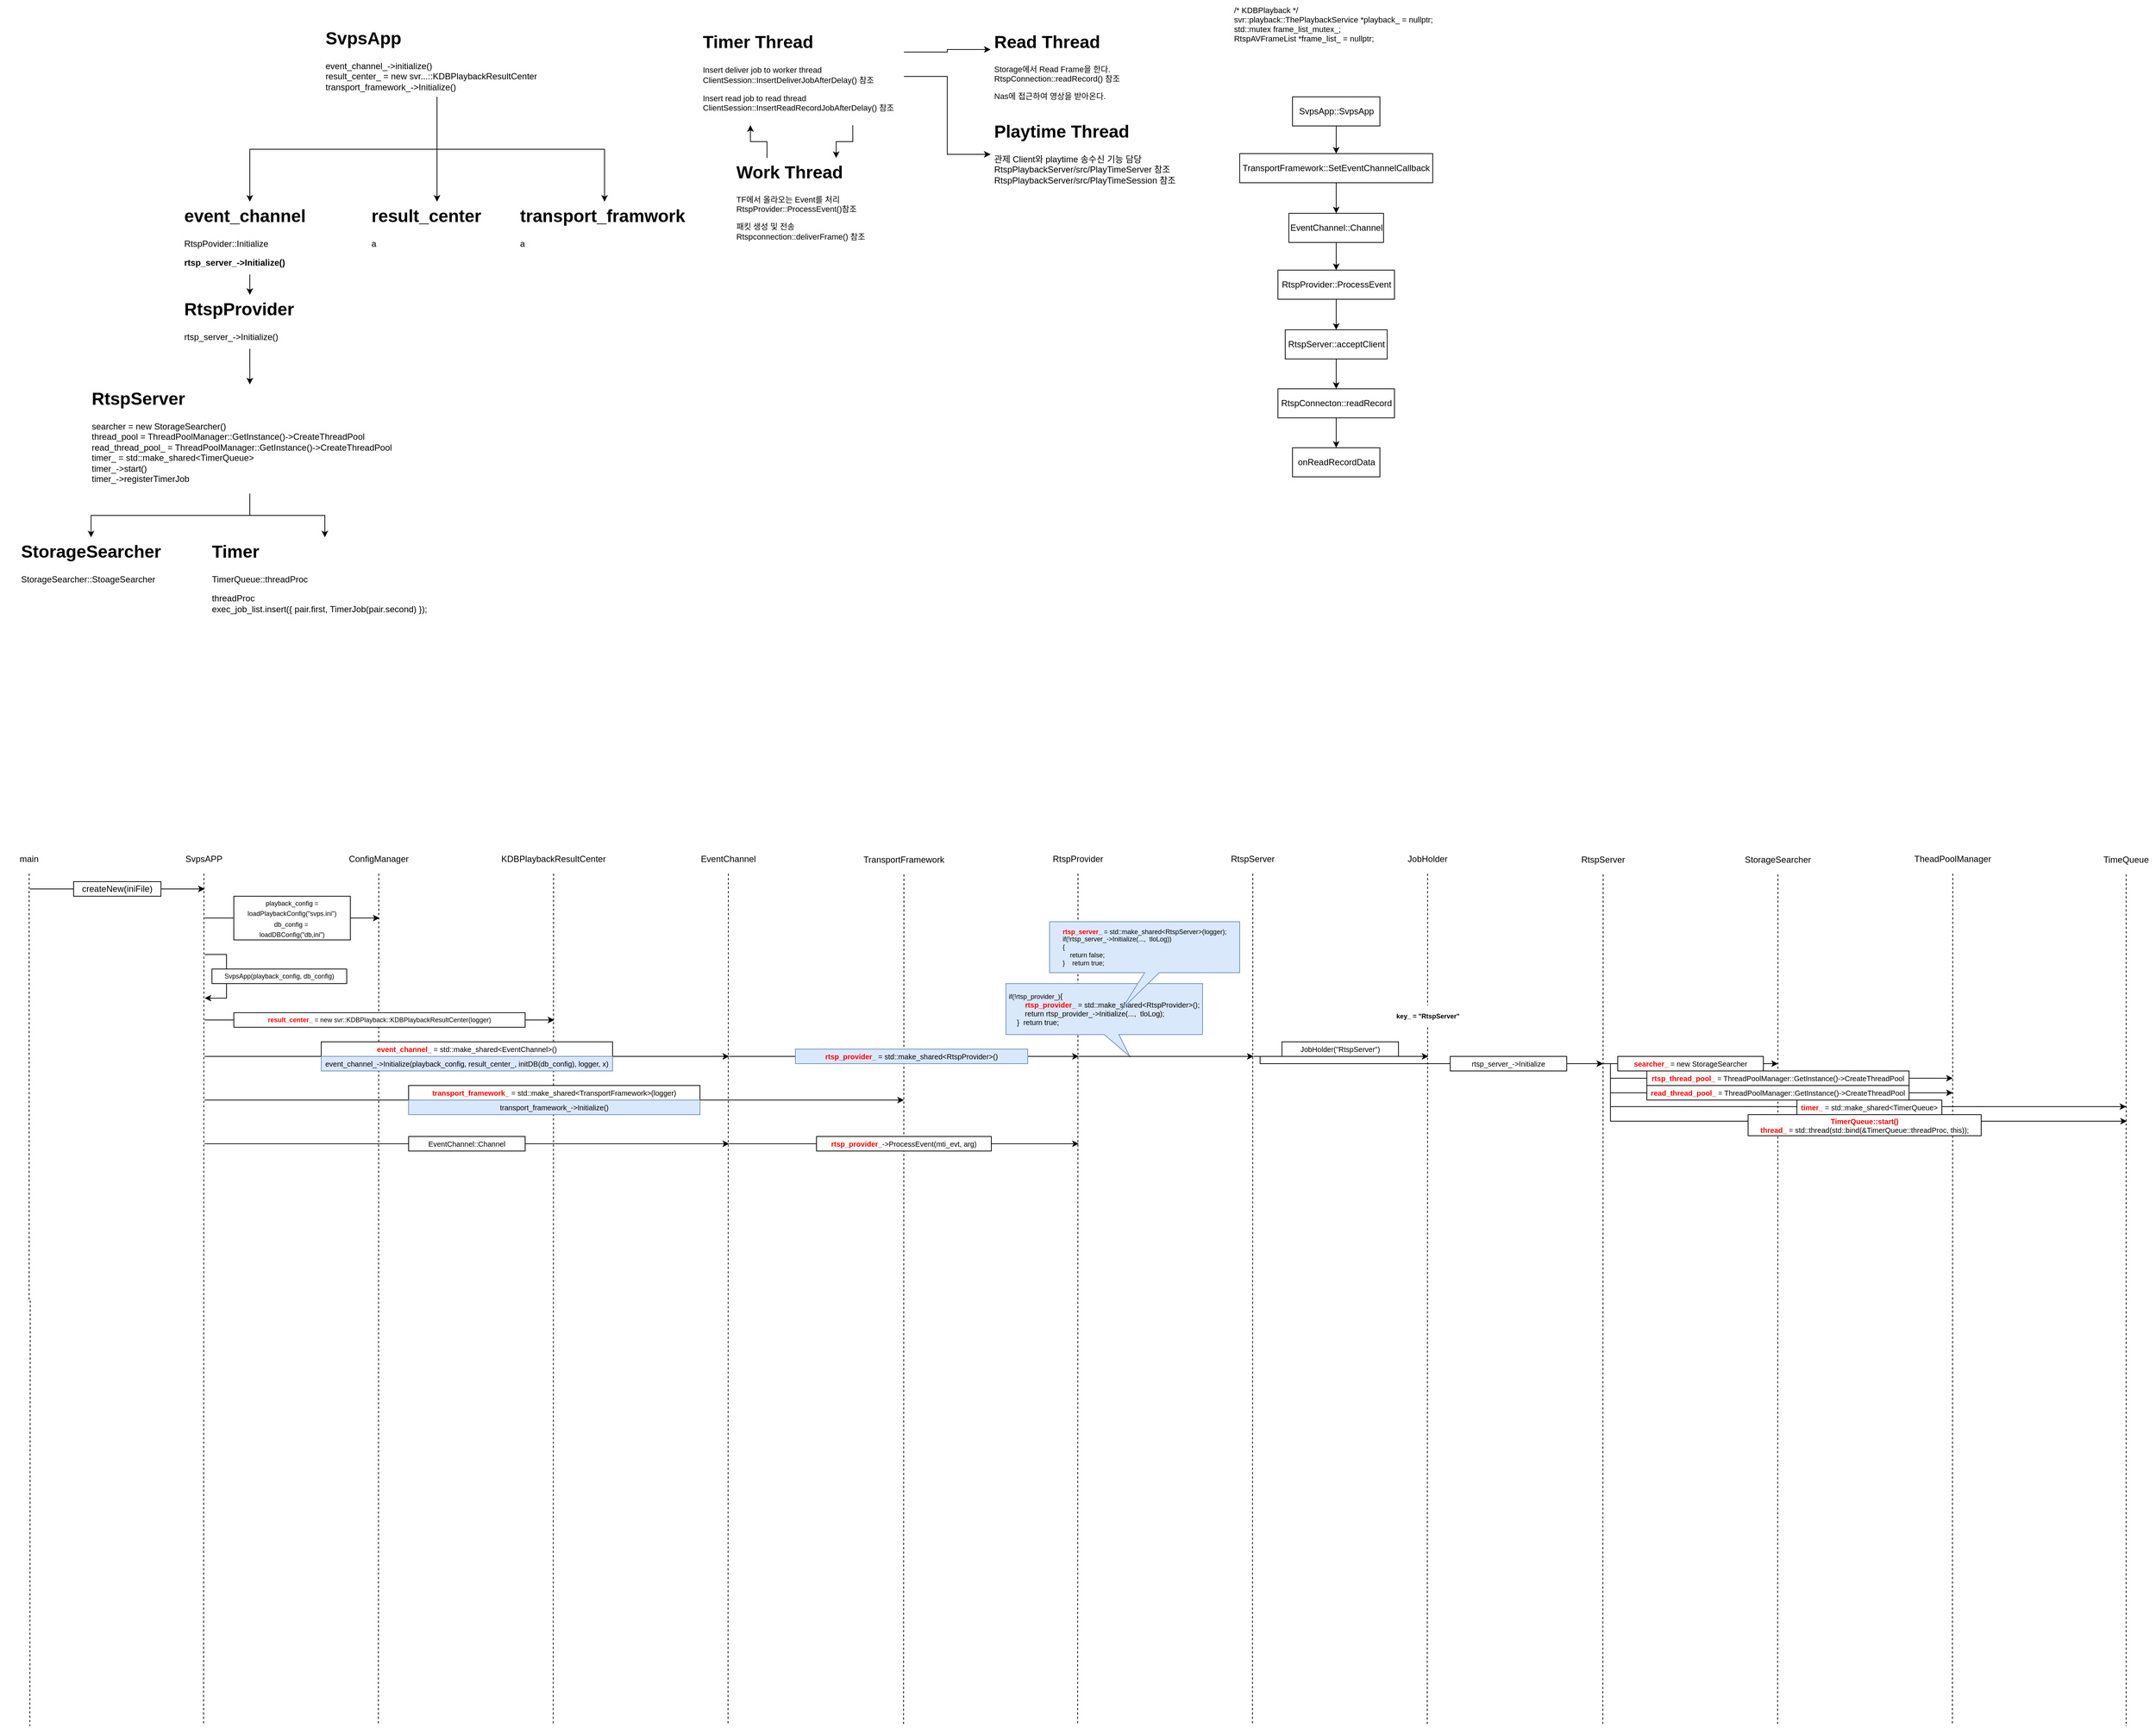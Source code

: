 <mxfile version="20.2.2" type="github">
  <diagram id="YzX6T4dwVACwv7w3dcy2" name="페이지-1">
    <mxGraphModel dx="2629" dy="2866" grid="1" gridSize="10" guides="1" tooltips="1" connect="1" arrows="1" fold="1" page="1" pageScale="1" pageWidth="827" pageHeight="1169" math="0" shadow="0">
      <root>
        <mxCell id="0" />
        <mxCell id="1" parent="0" />
        <mxCell id="FgUD_FX9afnZXkP6yrxM-8" style="edgeStyle=orthogonalEdgeStyle;rounded=0;orthogonalLoop=1;jettySize=auto;html=1;exitX=0.25;exitY=0;exitDx=0;exitDy=0;entryX=0.25;entryY=1;entryDx=0;entryDy=0;" parent="1" source="mJLSlKMfizAFrsauM-Ii-1" target="mJLSlKMfizAFrsauM-Ii-3" edge="1">
          <mxGeometry relative="1" as="geometry" />
        </mxCell>
        <mxCell id="mJLSlKMfizAFrsauM-Ii-1" value="&lt;h1&gt;Work Thread&lt;/h1&gt;&lt;p style=&quot;font-size: 11px;&quot;&gt;&lt;font style=&quot;font-size: 11px;&quot;&gt;TF에서 올라오는 Event를 처리&lt;/font&gt;&lt;span style=&quot;background-color: initial;&quot;&gt;RtspProvider::ProcessEvent()참조&lt;/span&gt;&lt;/p&gt;&lt;p style=&quot;font-size: 11px;&quot;&gt;&lt;font style=&quot;font-size: 11px;&quot;&gt;패킷 생성 및 전송&lt;br&gt;&lt;/font&gt;&lt;span style=&quot;background-color: initial;&quot;&gt;Rtspconnection::deliverFrame() 참조&lt;/span&gt;&lt;/p&gt;" style="text;html=1;strokeColor=none;fillColor=none;spacing=5;spacingTop=-20;whiteSpace=wrap;overflow=hidden;rounded=0;" parent="1" vertex="1">
          <mxGeometry x="-634.5" y="-2103" width="190" height="150" as="geometry" />
        </mxCell>
        <mxCell id="mJLSlKMfizAFrsauM-Ii-2" value="&lt;h1&gt;Read Thread&lt;/h1&gt;&lt;p style=&quot;font-size: 11px;&quot;&gt;&lt;font style=&quot;font-size: 11px;&quot;&gt;Storage에서 Read Frame을 한다.&lt;br&gt;&lt;/font&gt;&lt;span style=&quot;background-color: initial;&quot;&gt;RtspConnection::readRecord() 참조&lt;/span&gt;&lt;/p&gt;&lt;p style=&quot;font-size: 11px;&quot;&gt;Nas에 접근하여 영상을 받아온다.&lt;/p&gt;" style="text;html=1;strokeColor=none;fillColor=none;spacing=5;spacingTop=-20;whiteSpace=wrap;overflow=hidden;rounded=0;" parent="1" vertex="1">
          <mxGeometry x="-280" y="-2282" width="190" height="120" as="geometry" />
        </mxCell>
        <mxCell id="FgUD_FX9afnZXkP6yrxM-9" style="edgeStyle=orthogonalEdgeStyle;rounded=0;orthogonalLoop=1;jettySize=auto;html=1;exitX=0.75;exitY=1;exitDx=0;exitDy=0;entryX=0.75;entryY=0;entryDx=0;entryDy=0;" parent="1" source="mJLSlKMfizAFrsauM-Ii-3" target="mJLSlKMfizAFrsauM-Ii-1" edge="1">
          <mxGeometry relative="1" as="geometry" />
        </mxCell>
        <mxCell id="FgUD_FX9afnZXkP6yrxM-11" style="edgeStyle=orthogonalEdgeStyle;rounded=0;orthogonalLoop=1;jettySize=auto;html=1;exitX=1;exitY=0.5;exitDx=0;exitDy=0;entryX=0;entryY=0.5;entryDx=0;entryDy=0;" parent="1" source="mJLSlKMfizAFrsauM-Ii-3" target="mJLSlKMfizAFrsauM-Ii-4" edge="1">
          <mxGeometry relative="1" as="geometry" />
        </mxCell>
        <mxCell id="FgUD_FX9afnZXkP6yrxM-13" style="edgeStyle=orthogonalEdgeStyle;rounded=0;orthogonalLoop=1;jettySize=auto;html=1;exitX=1;exitY=0.25;exitDx=0;exitDy=0;entryX=0;entryY=0.25;entryDx=0;entryDy=0;" parent="1" source="mJLSlKMfizAFrsauM-Ii-3" target="mJLSlKMfizAFrsauM-Ii-2" edge="1">
          <mxGeometry relative="1" as="geometry" />
        </mxCell>
        <mxCell id="mJLSlKMfizAFrsauM-Ii-3" value="&lt;h1&gt;Timer Thread&lt;/h1&gt;&lt;span style=&quot;font-size: 11px; background-color: initial;&quot;&gt;Insert deliver job to worker thread&lt;br&gt;&lt;/span&gt;&lt;span style=&quot;font-size: 11px; background-color: initial;&quot;&gt;ClientSession::&lt;/span&gt;&lt;span style=&quot;font-size: 11px; background-color: initial;&quot;&gt;InsertDeliverJobAfterDelay() 참조&lt;/span&gt;&lt;span style=&quot;font-size: 11px; background-color: initial;&quot;&gt;&lt;br&gt;&lt;/span&gt;&lt;p style=&quot;font-size: 11px;&quot;&gt;Insert read job to read thread&lt;br&gt;ClientSession::InsertReadRecordJobAfterDelay() 참조&lt;/p&gt;" style="text;html=1;strokeColor=none;fillColor=none;spacing=5;spacingTop=-20;whiteSpace=wrap;overflow=hidden;rounded=0;" parent="1" vertex="1">
          <mxGeometry x="-680" y="-2282" width="281" height="134" as="geometry" />
        </mxCell>
        <mxCell id="mJLSlKMfizAFrsauM-Ii-4" value="&lt;h1&gt;Playtime Thread&lt;/h1&gt;&lt;p&gt;관제 Client와 playtime 송수신 기능 담당&lt;br&gt;&lt;span style=&quot;background-color: initial;&quot;&gt;RtspPlaybackServer/src/PlayTimeServer 참조&lt;br&gt;&lt;/span&gt;&lt;span style=&quot;background-color: initial;&quot;&gt;RtspPlaybackServer/src/PlayTimeSession 참조&lt;/span&gt;&lt;/p&gt;" style="text;html=1;strokeColor=none;fillColor=none;spacing=5;spacingTop=-20;whiteSpace=wrap;overflow=hidden;rounded=0;" parent="1" vertex="1">
          <mxGeometry x="-280" y="-2159" width="260" height="102" as="geometry" />
        </mxCell>
        <mxCell id="MLaOYbV_vJyrFUcq2OVr-5" value="" style="edgeStyle=orthogonalEdgeStyle;rounded=0;orthogonalLoop=1;jettySize=auto;html=1;" parent="1" source="MLaOYbV_vJyrFUcq2OVr-1" target="MLaOYbV_vJyrFUcq2OVr-4" edge="1">
          <mxGeometry relative="1" as="geometry" />
        </mxCell>
        <mxCell id="MLaOYbV_vJyrFUcq2OVr-1" value="&lt;h1&gt;event_channel&lt;/h1&gt;&lt;p&gt;RtspPovider::Initialize&lt;/p&gt;&lt;p&gt;&lt;b&gt;rtsp_server_-&amp;gt;Initialize()&lt;/b&gt;&lt;/p&gt;" style="text;html=1;strokeColor=none;fillColor=none;spacing=5;spacingTop=-20;whiteSpace=wrap;overflow=hidden;rounded=0;" parent="1" vertex="1">
          <mxGeometry x="-1392" y="-2043" width="190" height="100" as="geometry" />
        </mxCell>
        <mxCell id="MLaOYbV_vJyrFUcq2OVr-2" value="&lt;h1&gt;result_center&lt;/h1&gt;&lt;p&gt;a&lt;/p&gt;" style="text;html=1;strokeColor=none;fillColor=none;spacing=5;spacingTop=-20;whiteSpace=wrap;overflow=hidden;rounded=0;" parent="1" vertex="1">
          <mxGeometry x="-1135" y="-2043" width="190" height="120" as="geometry" />
        </mxCell>
        <mxCell id="MLaOYbV_vJyrFUcq2OVr-3" value="&lt;h1&gt;transport_framwork&lt;/h1&gt;&lt;p&gt;a&lt;/p&gt;" style="text;html=1;strokeColor=none;fillColor=none;spacing=5;spacingTop=-20;whiteSpace=wrap;overflow=hidden;rounded=0;" parent="1" vertex="1">
          <mxGeometry x="-931" y="-2043" width="242" height="120" as="geometry" />
        </mxCell>
        <mxCell id="MLaOYbV_vJyrFUcq2OVr-7" style="edgeStyle=orthogonalEdgeStyle;rounded=0;orthogonalLoop=1;jettySize=auto;html=1;exitX=0.5;exitY=1;exitDx=0;exitDy=0;entryX=0.5;entryY=0;entryDx=0;entryDy=0;" parent="1" source="MLaOYbV_vJyrFUcq2OVr-4" target="MLaOYbV_vJyrFUcq2OVr-6" edge="1">
          <mxGeometry relative="1" as="geometry" />
        </mxCell>
        <mxCell id="MLaOYbV_vJyrFUcq2OVr-4" value="&lt;h1&gt;RtspProvider&lt;/h1&gt;&lt;p&gt;rtsp_server_-&amp;gt;Initialize()&lt;/p&gt;" style="text;html=1;strokeColor=none;fillColor=none;spacing=5;spacingTop=-20;whiteSpace=wrap;overflow=hidden;rounded=0;" parent="1" vertex="1">
          <mxGeometry x="-1392" y="-1915" width="190" height="74" as="geometry" />
        </mxCell>
        <mxCell id="MLaOYbV_vJyrFUcq2OVr-13" style="edgeStyle=orthogonalEdgeStyle;rounded=0;orthogonalLoop=1;jettySize=auto;html=1;exitX=0.5;exitY=1;exitDx=0;exitDy=0;entryX=0.5;entryY=0;entryDx=0;entryDy=0;" parent="1" source="MLaOYbV_vJyrFUcq2OVr-6" target="MLaOYbV_vJyrFUcq2OVr-12" edge="1">
          <mxGeometry relative="1" as="geometry" />
        </mxCell>
        <mxCell id="MLaOYbV_vJyrFUcq2OVr-15" style="edgeStyle=orthogonalEdgeStyle;rounded=0;orthogonalLoop=1;jettySize=auto;html=1;exitX=0.5;exitY=1;exitDx=0;exitDy=0;entryX=0.5;entryY=0;entryDx=0;entryDy=0;" parent="1" source="MLaOYbV_vJyrFUcq2OVr-6" target="MLaOYbV_vJyrFUcq2OVr-14" edge="1">
          <mxGeometry relative="1" as="geometry" />
        </mxCell>
        <mxCell id="MLaOYbV_vJyrFUcq2OVr-6" value="&lt;h1&gt;RtspServer&lt;/h1&gt;&lt;p&gt;searcher = new StorageSearcher()&lt;br&gt;&lt;span style=&quot;background-color: initial;&quot;&gt;thread_pool = ThreadPoolManager::GetInstance()-&amp;gt;CreateThreadPool&lt;br&gt;&lt;/span&gt;&lt;span style=&quot;background-color: initial;&quot;&gt;read_thread_pool_ = ThreadPoolManager::GetInstance()-&amp;gt;CreateThreadPool&lt;br&gt;timer_ = std::make_shared&amp;lt;TimerQueue&amp;gt;&lt;br&gt;timer_-&amp;gt;start()&lt;br&gt;timer_-&amp;gt;registerTimerJob&lt;br&gt;&lt;/span&gt;&lt;/p&gt;" style="text;html=1;strokeColor=none;fillColor=none;spacing=5;spacingTop=-20;whiteSpace=wrap;overflow=hidden;rounded=0;" parent="1" vertex="1">
          <mxGeometry x="-1519.5" y="-1792" width="445" height="150" as="geometry" />
        </mxCell>
        <mxCell id="MLaOYbV_vJyrFUcq2OVr-9" style="edgeStyle=orthogonalEdgeStyle;rounded=0;orthogonalLoop=1;jettySize=auto;html=1;exitX=0.5;exitY=1;exitDx=0;exitDy=0;entryX=0.5;entryY=0;entryDx=0;entryDy=0;" parent="1" source="MLaOYbV_vJyrFUcq2OVr-8" target="MLaOYbV_vJyrFUcq2OVr-1" edge="1">
          <mxGeometry relative="1" as="geometry" />
        </mxCell>
        <mxCell id="MLaOYbV_vJyrFUcq2OVr-10" style="edgeStyle=orthogonalEdgeStyle;rounded=0;orthogonalLoop=1;jettySize=auto;html=1;exitX=0.5;exitY=1;exitDx=0;exitDy=0;entryX=0.5;entryY=0;entryDx=0;entryDy=0;" parent="1" source="MLaOYbV_vJyrFUcq2OVr-8" target="MLaOYbV_vJyrFUcq2OVr-2" edge="1">
          <mxGeometry relative="1" as="geometry" />
        </mxCell>
        <mxCell id="MLaOYbV_vJyrFUcq2OVr-11" style="edgeStyle=orthogonalEdgeStyle;rounded=0;orthogonalLoop=1;jettySize=auto;html=1;exitX=0.5;exitY=1;exitDx=0;exitDy=0;entryX=0.5;entryY=0;entryDx=0;entryDy=0;" parent="1" source="MLaOYbV_vJyrFUcq2OVr-8" target="MLaOYbV_vJyrFUcq2OVr-3" edge="1">
          <mxGeometry relative="1" as="geometry" />
        </mxCell>
        <mxCell id="MLaOYbV_vJyrFUcq2OVr-8" value="&lt;h1&gt;SvpsApp&lt;/h1&gt;&lt;p&gt;event_channel_-&amp;gt;initialize()&lt;br&gt;result_center_ = new svr...::KDBPlaybackResultCenter&lt;br&gt;transport_framework_-&amp;gt;Initialize()&lt;/p&gt;" style="text;html=1;strokeColor=none;fillColor=none;spacing=5;spacingTop=-20;whiteSpace=wrap;overflow=hidden;rounded=0;" parent="1" vertex="1">
          <mxGeometry x="-1198" y="-2287" width="316" height="100" as="geometry" />
        </mxCell>
        <mxCell id="MLaOYbV_vJyrFUcq2OVr-12" value="&lt;h1&gt;StorageSearcher&lt;/h1&gt;&lt;p&gt;StorageSearcher::StoageSearcher&lt;/p&gt;" style="text;html=1;strokeColor=none;fillColor=none;spacing=5;spacingTop=-20;whiteSpace=wrap;overflow=hidden;rounded=0;" parent="1" vertex="1">
          <mxGeometry x="-1616" y="-1582" width="202" height="74" as="geometry" />
        </mxCell>
        <mxCell id="MLaOYbV_vJyrFUcq2OVr-14" value="&lt;h1&gt;Timer&lt;/h1&gt;&lt;p&gt;TimerQueue::threadProc&lt;/p&gt;&lt;p&gt;threadProc&lt;br&gt;exec_job_list.insert({ pair.first, TimerJob(pair.second) });&lt;/p&gt;" style="text;html=1;strokeColor=none;fillColor=none;spacing=5;spacingTop=-20;whiteSpace=wrap;overflow=hidden;rounded=0;" parent="1" vertex="1">
          <mxGeometry x="-1354" y="-1582" width="320" height="150" as="geometry" />
        </mxCell>
        <mxCell id="MLaOYbV_vJyrFUcq2OVr-19" style="edgeStyle=orthogonalEdgeStyle;rounded=0;orthogonalLoop=1;jettySize=auto;html=1;exitX=0.5;exitY=1;exitDx=0;exitDy=0;dashed=1;endArrow=none;endFill=0;" parent="1" source="MLaOYbV_vJyrFUcq2OVr-16" edge="1">
          <mxGeometry relative="1" as="geometry">
            <mxPoint x="-1599" y="51" as="targetPoint" />
          </mxGeometry>
        </mxCell>
        <mxCell id="MLaOYbV_vJyrFUcq2OVr-16" value="main" style="text;html=1;strokeColor=none;fillColor=none;align=center;verticalAlign=middle;whiteSpace=wrap;rounded=0;" parent="1" vertex="1">
          <mxGeometry x="-1640" y="-1160" width="80" height="40" as="geometry" />
        </mxCell>
        <mxCell id="MLaOYbV_vJyrFUcq2OVr-18" value="SvpsAPP" style="text;html=1;strokeColor=none;fillColor=none;align=center;verticalAlign=middle;whiteSpace=wrap;rounded=0;" parent="1" vertex="1">
          <mxGeometry x="-1400" y="-1160" width="80" height="40" as="geometry" />
        </mxCell>
        <mxCell id="MLaOYbV_vJyrFUcq2OVr-20" style="edgeStyle=orthogonalEdgeStyle;rounded=0;orthogonalLoop=1;jettySize=auto;html=1;dashed=1;endArrow=none;endFill=0;exitX=0.5;exitY=1;exitDx=0;exitDy=0;" parent="1" source="MLaOYbV_vJyrFUcq2OVr-18" edge="1">
          <mxGeometry relative="1" as="geometry">
            <mxPoint x="-1360.5" y="50" as="targetPoint" />
            <mxPoint x="-1380" y="-1080" as="sourcePoint" />
          </mxGeometry>
        </mxCell>
        <mxCell id="MLaOYbV_vJyrFUcq2OVr-21" value="" style="endArrow=classic;html=1;rounded=0;startArrow=none;" parent="1" source="MLaOYbV_vJyrFUcq2OVr-22" edge="1">
          <mxGeometry width="50" height="50" relative="1" as="geometry">
            <mxPoint x="-1639" y="-1099" as="sourcePoint" />
            <mxPoint x="-1359" y="-1099" as="targetPoint" />
          </mxGeometry>
        </mxCell>
        <mxCell id="MLaOYbV_vJyrFUcq2OVr-23" value="ConfigManager" style="text;html=1;strokeColor=none;fillColor=none;align=center;verticalAlign=middle;whiteSpace=wrap;rounded=0;" parent="1" vertex="1">
          <mxGeometry x="-1160" y="-1160" width="80" height="40" as="geometry" />
        </mxCell>
        <mxCell id="MLaOYbV_vJyrFUcq2OVr-24" style="edgeStyle=orthogonalEdgeStyle;rounded=0;orthogonalLoop=1;jettySize=auto;html=1;dashed=1;endArrow=none;endFill=0;exitX=0.5;exitY=1;exitDx=0;exitDy=0;" parent="1" source="MLaOYbV_vJyrFUcq2OVr-23" edge="1">
          <mxGeometry relative="1" as="geometry">
            <mxPoint x="-1120.5" y="50" as="targetPoint" />
            <mxPoint x="-1140" y="-1080" as="sourcePoint" />
          </mxGeometry>
        </mxCell>
        <mxCell id="MLaOYbV_vJyrFUcq2OVr-26" value="" style="endArrow=classic;html=1;rounded=0;startArrow=none;" parent="1" source="MLaOYbV_vJyrFUcq2OVr-28" edge="1">
          <mxGeometry width="50" height="50" relative="1" as="geometry">
            <mxPoint x="-1359" y="-1059" as="sourcePoint" />
            <mxPoint x="-1119" y="-1059" as="targetPoint" />
          </mxGeometry>
        </mxCell>
        <mxCell id="MLaOYbV_vJyrFUcq2OVr-28" value="&lt;font style=&quot;font-size: 9px;&quot;&gt;playback_config = loadPlaybackConfig(&quot;svps.ini&quot;)&lt;br&gt;db_config =&amp;nbsp;&lt;br&gt;loadDBConfig(&quot;db,ini&quot;)&lt;br&gt;&lt;/font&gt;" style="rounded=0;whiteSpace=wrap;html=1;" parent="1" vertex="1">
          <mxGeometry x="-1319" y="-1089" width="160" height="60" as="geometry" />
        </mxCell>
        <mxCell id="MLaOYbV_vJyrFUcq2OVr-29" value="" style="endArrow=none;html=1;rounded=0;" parent="1" target="MLaOYbV_vJyrFUcq2OVr-28" edge="1">
          <mxGeometry width="50" height="50" relative="1" as="geometry">
            <mxPoint x="-1359" y="-1059" as="sourcePoint" />
            <mxPoint x="-1199" y="-1059" as="targetPoint" />
          </mxGeometry>
        </mxCell>
        <mxCell id="MLaOYbV_vJyrFUcq2OVr-22" value="createNew(iniFile)" style="rounded=0;whiteSpace=wrap;html=1;" parent="1" vertex="1">
          <mxGeometry x="-1539" y="-1109" width="120" height="20" as="geometry" />
        </mxCell>
        <mxCell id="MLaOYbV_vJyrFUcq2OVr-30" value="" style="endArrow=none;html=1;rounded=0;" parent="1" target="MLaOYbV_vJyrFUcq2OVr-22" edge="1">
          <mxGeometry width="50" height="50" relative="1" as="geometry">
            <mxPoint x="-1599" y="-1099" as="sourcePoint" />
            <mxPoint x="-1359" y="-1099" as="targetPoint" />
          </mxGeometry>
        </mxCell>
        <mxCell id="MLaOYbV_vJyrFUcq2OVr-33" value="" style="endArrow=classic;html=1;rounded=0;fontSize=9;" parent="1" edge="1">
          <mxGeometry width="50" height="50" relative="1" as="geometry">
            <mxPoint x="-1359" y="-1009" as="sourcePoint" />
            <mxPoint x="-1359" y="-949" as="targetPoint" />
            <Array as="points">
              <mxPoint x="-1329" y="-1009" />
              <mxPoint x="-1329" y="-949" />
            </Array>
          </mxGeometry>
        </mxCell>
        <mxCell id="MLaOYbV_vJyrFUcq2OVr-34" value="SvpsApp(playback_config, db_config)" style="rounded=0;whiteSpace=wrap;html=1;fontSize=9;" parent="1" vertex="1">
          <mxGeometry x="-1349" y="-989" width="185" height="20" as="geometry" />
        </mxCell>
        <mxCell id="MLaOYbV_vJyrFUcq2OVr-35" value="KDBPlaybackResultCenter" style="text;html=1;strokeColor=none;fillColor=none;align=center;verticalAlign=middle;whiteSpace=wrap;rounded=0;" parent="1" vertex="1">
          <mxGeometry x="-920" y="-1160" width="80" height="40" as="geometry" />
        </mxCell>
        <mxCell id="MLaOYbV_vJyrFUcq2OVr-36" style="edgeStyle=orthogonalEdgeStyle;rounded=0;orthogonalLoop=1;jettySize=auto;html=1;dashed=1;endArrow=none;endFill=0;exitX=0.5;exitY=1;exitDx=0;exitDy=0;" parent="1" source="MLaOYbV_vJyrFUcq2OVr-35" edge="1">
          <mxGeometry relative="1" as="geometry">
            <mxPoint x="-880.5" y="50" as="targetPoint" />
            <mxPoint x="-900" y="-1080" as="sourcePoint" />
          </mxGeometry>
        </mxCell>
        <mxCell id="MLaOYbV_vJyrFUcq2OVr-37" value="" style="endArrow=classic;html=1;rounded=0;fontSize=9;" parent="1" edge="1">
          <mxGeometry width="50" height="50" relative="1" as="geometry">
            <mxPoint x="-1359" y="-919" as="sourcePoint" />
            <mxPoint x="-879" y="-919" as="targetPoint" />
          </mxGeometry>
        </mxCell>
        <mxCell id="MLaOYbV_vJyrFUcq2OVr-38" value="&lt;font color=&quot;#ff0000&quot;&gt;&lt;b&gt;result_center_&lt;/b&gt; &lt;/font&gt;= new svr::KDBPlayback::KDBPlaybackResultCenter(logger)" style="rounded=0;whiteSpace=wrap;html=1;fontSize=9;" parent="1" vertex="1">
          <mxGeometry x="-1319" y="-929" width="400" height="20" as="geometry" />
        </mxCell>
        <mxCell id="MLaOYbV_vJyrFUcq2OVr-39" value="EventChannel" style="text;html=1;strokeColor=none;fillColor=none;align=center;verticalAlign=middle;whiteSpace=wrap;rounded=0;" parent="1" vertex="1">
          <mxGeometry x="-680" y="-1160" width="80" height="40" as="geometry" />
        </mxCell>
        <mxCell id="MLaOYbV_vJyrFUcq2OVr-40" style="edgeStyle=orthogonalEdgeStyle;rounded=0;orthogonalLoop=1;jettySize=auto;html=1;dashed=1;endArrow=none;endFill=0;exitX=0.5;exitY=1;exitDx=0;exitDy=0;" parent="1" source="MLaOYbV_vJyrFUcq2OVr-39" edge="1">
          <mxGeometry relative="1" as="geometry">
            <mxPoint x="-640.5" y="50" as="targetPoint" />
            <mxPoint x="-660" y="-1080" as="sourcePoint" />
          </mxGeometry>
        </mxCell>
        <mxCell id="MLaOYbV_vJyrFUcq2OVr-41" value="" style="endArrow=classic;html=1;rounded=0;fontSize=9;" parent="1" edge="1">
          <mxGeometry width="50" height="50" relative="1" as="geometry">
            <mxPoint x="-1359" y="-869" as="sourcePoint" />
            <mxPoint x="-639" y="-869" as="targetPoint" />
          </mxGeometry>
        </mxCell>
        <mxCell id="MLaOYbV_vJyrFUcq2OVr-42" value="&lt;font size=&quot;1&quot;&gt;&lt;b&gt;&lt;font color=&quot;#ff0000&quot;&gt;event_channel_ &lt;/font&gt;&lt;/b&gt;= std::make_shared&amp;lt;EventChannel&amp;gt;()&lt;br&gt;&lt;/font&gt;" style="rounded=0;whiteSpace=wrap;html=1;fontSize=9;" parent="1" vertex="1">
          <mxGeometry x="-1199" y="-889" width="400" height="20" as="geometry" />
        </mxCell>
        <mxCell id="MLaOYbV_vJyrFUcq2OVr-47" value="TransportFramework" style="text;html=1;strokeColor=none;fillColor=none;align=center;verticalAlign=middle;whiteSpace=wrap;rounded=0;" parent="1" vertex="1">
          <mxGeometry x="-439" y="-1159" width="80" height="40" as="geometry" />
        </mxCell>
        <mxCell id="MLaOYbV_vJyrFUcq2OVr-48" style="edgeStyle=orthogonalEdgeStyle;rounded=0;orthogonalLoop=1;jettySize=auto;html=1;dashed=1;endArrow=none;endFill=0;exitX=0.5;exitY=1;exitDx=0;exitDy=0;" parent="1" source="MLaOYbV_vJyrFUcq2OVr-47" edge="1">
          <mxGeometry relative="1" as="geometry">
            <mxPoint x="-399.5" y="51" as="targetPoint" />
            <mxPoint x="-419" y="-1079" as="sourcePoint" />
          </mxGeometry>
        </mxCell>
        <mxCell id="MLaOYbV_vJyrFUcq2OVr-49" value="" style="endArrow=classic;html=1;rounded=0;fontSize=9;" parent="1" edge="1">
          <mxGeometry width="50" height="50" relative="1" as="geometry">
            <mxPoint x="-1359" y="-809" as="sourcePoint" />
            <mxPoint x="-399" y="-809" as="targetPoint" />
          </mxGeometry>
        </mxCell>
        <mxCell id="MLaOYbV_vJyrFUcq2OVr-51" value="&lt;div&gt;&lt;font size=&quot;1&quot;&gt;&lt;font color=&quot;#ff0000&quot;&gt;&lt;b&gt;transport_framework_&lt;/b&gt; &lt;/font&gt;= std::make_shared&amp;lt;TransportFramework&amp;gt;(logger)&lt;/font&gt;&lt;/div&gt;" style="rounded=0;whiteSpace=wrap;html=1;fontSize=9;" parent="1" vertex="1">
          <mxGeometry x="-1079" y="-829" width="400" height="20" as="geometry" />
        </mxCell>
        <mxCell id="MLaOYbV_vJyrFUcq2OVr-52" value="&lt;span style=&quot;font-size: x-small;&quot;&gt;event_channel_-&amp;gt;Initialize(playback_config, result_center_, initDB(db_config), logger, x)&lt;/span&gt;&lt;font size=&quot;1&quot;&gt;&lt;br&gt;&lt;/font&gt;" style="rounded=0;whiteSpace=wrap;html=1;fontSize=9;fillColor=#dae8fc;strokeColor=#6c8ebf;" parent="1" vertex="1">
          <mxGeometry x="-1199" y="-869" width="400" height="20" as="geometry" />
        </mxCell>
        <mxCell id="MLaOYbV_vJyrFUcq2OVr-53" value="&lt;font size=&quot;1&quot;&gt;transport_framework_-&amp;gt;Initialize()&lt;/font&gt;" style="rounded=0;whiteSpace=wrap;html=1;fontSize=9;fillColor=#dae8fc;strokeColor=#6c8ebf;" parent="1" vertex="1">
          <mxGeometry x="-1079" y="-809" width="400" height="20" as="geometry" />
        </mxCell>
        <mxCell id="MLaOYbV_vJyrFUcq2OVr-57" value="RtspProvider" style="text;html=1;strokeColor=none;fillColor=none;align=center;verticalAlign=middle;whiteSpace=wrap;rounded=0;" parent="1" vertex="1">
          <mxGeometry x="-200" y="-1160" width="80" height="40" as="geometry" />
        </mxCell>
        <mxCell id="MLaOYbV_vJyrFUcq2OVr-58" style="edgeStyle=orthogonalEdgeStyle;rounded=0;orthogonalLoop=1;jettySize=auto;html=1;dashed=1;endArrow=none;endFill=0;exitX=0.5;exitY=1;exitDx=0;exitDy=0;" parent="1" source="MLaOYbV_vJyrFUcq2OVr-57" edge="1">
          <mxGeometry relative="1" as="geometry">
            <mxPoint x="-160.5" y="50" as="targetPoint" />
            <mxPoint x="-180" y="-1080" as="sourcePoint" />
          </mxGeometry>
        </mxCell>
        <mxCell id="MLaOYbV_vJyrFUcq2OVr-59" value="" style="endArrow=classic;html=1;rounded=0;fontSize=9;" parent="1" edge="1">
          <mxGeometry width="50" height="50" relative="1" as="geometry">
            <mxPoint x="-639" y="-869" as="sourcePoint" />
            <mxPoint x="-159" y="-869" as="targetPoint" />
          </mxGeometry>
        </mxCell>
        <mxCell id="MLaOYbV_vJyrFUcq2OVr-62" value="&lt;font size=&quot;1&quot;&gt;&lt;font color=&quot;#ff0000&quot;&gt;&lt;b&gt;rtsp_provider_&lt;/b&gt; &lt;/font&gt;= std::make_shared&amp;lt;RtspProvider&amp;gt;()&lt;/font&gt;" style="rounded=0;whiteSpace=wrap;html=1;fontSize=9;fillColor=#dae8fc;strokeColor=#6c8ebf;" parent="1" vertex="1">
          <mxGeometry x="-548" y="-879" width="319" height="20" as="geometry" />
        </mxCell>
        <mxCell id="MLaOYbV_vJyrFUcq2OVr-63" value="&lt;div style=&quot;text-align: left;&quot;&gt;&lt;font style=&quot;background-color: initial;&quot;&gt;if(!rtsp_provider_)&lt;/font&gt;&lt;span style=&quot;background-color: initial; font-size: x-small;&quot;&gt;{&lt;/span&gt;&lt;br&gt;&lt;/div&gt;&lt;div style=&quot;text-align: left;&quot;&gt;&lt;font size=&quot;1&quot;&gt;&amp;nbsp; &amp;nbsp; &amp;nbsp; &amp;nbsp; &lt;font color=&quot;#ff0000&quot;&gt;&lt;b&gt;rtsp_provider_&lt;/b&gt; &lt;/font&gt;= std::make_shared&amp;lt;RtspProvider&amp;gt;();&lt;/font&gt;&lt;/div&gt;&lt;div style=&quot;text-align: left;&quot;&gt;&lt;font size=&quot;1&quot;&gt;&amp;nbsp; &amp;nbsp; &amp;nbsp; &amp;nbsp; return rtsp_provider_-&amp;gt;Initialize(...,&amp;nbsp; tloLog);&lt;/font&gt;&lt;/div&gt;&lt;div style=&quot;text-align: left;&quot;&gt;&lt;font size=&quot;1&quot;&gt;&amp;nbsp; &amp;nbsp; }&lt;span style=&quot;white-space: pre;&quot;&gt; &lt;span style=&quot;white-space: pre;&quot;&gt; &lt;/span&gt;&lt;/span&gt;&lt;/font&gt;&lt;span style=&quot;font-size: x-small; background-color: initial;&quot;&gt;return true;&lt;/span&gt;&lt;/div&gt;" style="shape=callout;whiteSpace=wrap;html=1;perimeter=calloutPerimeter;fontSize=9;position2=0.63;fillColor=#dae8fc;strokeColor=#6c8ebf;" parent="1" vertex="1">
          <mxGeometry x="-259" y="-969" width="270" height="100" as="geometry" />
        </mxCell>
        <mxCell id="MLaOYbV_vJyrFUcq2OVr-64" value="" style="endArrow=classic;html=1;rounded=0;fontSize=9;" parent="1" edge="1">
          <mxGeometry width="50" height="50" relative="1" as="geometry">
            <mxPoint x="-1359" y="-749" as="sourcePoint" />
            <mxPoint x="-639" y="-749" as="targetPoint" />
          </mxGeometry>
        </mxCell>
        <mxCell id="MLaOYbV_vJyrFUcq2OVr-66" value="&lt;font size=&quot;1&quot;&gt;EventChannel::Channel&lt;/font&gt;" style="rounded=0;whiteSpace=wrap;html=1;fontSize=9;" parent="1" vertex="1">
          <mxGeometry x="-1079" y="-759" width="160" height="20" as="geometry" />
        </mxCell>
        <mxCell id="MLaOYbV_vJyrFUcq2OVr-67" value="" style="endArrow=classic;html=1;rounded=0;fontSize=9;fontColor=#000000;" parent="1" edge="1">
          <mxGeometry width="50" height="50" relative="1" as="geometry">
            <mxPoint x="-639" y="-749" as="sourcePoint" />
            <mxPoint x="-159" y="-749" as="targetPoint" />
          </mxGeometry>
        </mxCell>
        <mxCell id="MLaOYbV_vJyrFUcq2OVr-68" value="&lt;font size=&quot;1&quot;&gt;&lt;b&gt;&lt;font color=&quot;#ff0000&quot;&gt;rtsp_provider_&lt;/font&gt;&lt;/b&gt;-&amp;gt;ProcessEvent(mti_evt, arg)&lt;/font&gt;" style="rounded=0;whiteSpace=wrap;html=1;fontSize=9;" parent="1" vertex="1">
          <mxGeometry x="-519" y="-759" width="240" height="20" as="geometry" />
        </mxCell>
        <mxCell id="MLaOYbV_vJyrFUcq2OVr-70" value="RtspServer" style="text;html=1;strokeColor=none;fillColor=none;align=center;verticalAlign=middle;whiteSpace=wrap;rounded=0;" parent="1" vertex="1">
          <mxGeometry x="40" y="-1160" width="80" height="40" as="geometry" />
        </mxCell>
        <mxCell id="MLaOYbV_vJyrFUcq2OVr-71" style="edgeStyle=orthogonalEdgeStyle;rounded=0;orthogonalLoop=1;jettySize=auto;html=1;dashed=1;endArrow=none;endFill=0;exitX=0.5;exitY=1;exitDx=0;exitDy=0;" parent="1" source="MLaOYbV_vJyrFUcq2OVr-70" edge="1">
          <mxGeometry relative="1" as="geometry">
            <mxPoint x="79.5" y="50" as="targetPoint" />
            <mxPoint x="60" y="-1080" as="sourcePoint" />
          </mxGeometry>
        </mxCell>
        <mxCell id="MLaOYbV_vJyrFUcq2OVr-72" value="" style="endArrow=classic;html=1;rounded=0;fontSize=9;fontColor=#000000;" parent="1" edge="1">
          <mxGeometry width="50" height="50" relative="1" as="geometry">
            <mxPoint x="-159" y="-869" as="sourcePoint" />
            <mxPoint x="81" y="-869" as="targetPoint" />
          </mxGeometry>
        </mxCell>
        <mxCell id="MLaOYbV_vJyrFUcq2OVr-73" value="JobHolder" style="text;html=1;strokeColor=none;fillColor=none;align=center;verticalAlign=middle;whiteSpace=wrap;rounded=0;" parent="1" vertex="1">
          <mxGeometry x="280" y="-1160" width="80" height="40" as="geometry" />
        </mxCell>
        <mxCell id="MLaOYbV_vJyrFUcq2OVr-74" style="edgeStyle=orthogonalEdgeStyle;rounded=0;orthogonalLoop=1;jettySize=auto;html=1;dashed=1;endArrow=none;endFill=0;exitX=0.5;exitY=1;exitDx=0;exitDy=0;startArrow=none;" parent="1" source="MLaOYbV_vJyrFUcq2OVr-96" edge="1">
          <mxGeometry relative="1" as="geometry">
            <mxPoint x="319.5" y="50" as="targetPoint" />
            <mxPoint x="300" y="-1080" as="sourcePoint" />
          </mxGeometry>
        </mxCell>
        <mxCell id="MLaOYbV_vJyrFUcq2OVr-76" value="" style="endArrow=classic;html=1;rounded=0;fontSize=9;fontColor=#000000;" parent="1" edge="1">
          <mxGeometry width="50" height="50" relative="1" as="geometry">
            <mxPoint x="81" y="-869" as="sourcePoint" />
            <mxPoint x="321" y="-869" as="targetPoint" />
          </mxGeometry>
        </mxCell>
        <mxCell id="MLaOYbV_vJyrFUcq2OVr-77" value="&lt;div style=&quot;text-align: left;&quot;&gt;&lt;div&gt;&lt;font color=&quot;#ff0000&quot;&gt;&lt;b&gt;rtsp_server_&lt;/b&gt; &lt;/font&gt;= std::make_shared&amp;lt;RtspServer&amp;gt;(logger);&lt;/div&gt;&lt;div&gt;if(!rtsp_server_-&amp;gt;Initialize(...,&amp;nbsp; tloLog))&lt;/div&gt;&lt;div&gt;{&lt;/div&gt;&lt;div&gt;&amp;nbsp; &amp;nbsp; return false;&lt;/div&gt;&lt;div&gt;}&lt;span style=&quot;background-color: initial;&quot;&gt;&amp;nbsp; &amp;nbsp; return true;&lt;/span&gt;&lt;/div&gt;&lt;/div&gt;" style="shape=callout;whiteSpace=wrap;html=1;perimeter=calloutPerimeter;fontSize=9;position2=0.38;fillColor=#dae8fc;strokeColor=#6c8ebf;size=50;position=0.5;" parent="1" vertex="1">
          <mxGeometry x="-199" y="-1054" width="261" height="120" as="geometry" />
        </mxCell>
        <mxCell id="MLaOYbV_vJyrFUcq2OVr-85" value="&lt;font size=&quot;1&quot;&gt;JobHolder(&quot;RtspServer&quot;)&lt;/font&gt;" style="rounded=0;whiteSpace=wrap;html=1;fontSize=9;fontColor=#000000;" parent="1" vertex="1">
          <mxGeometry x="120" y="-889" width="160" height="20" as="geometry" />
        </mxCell>
        <mxCell id="MLaOYbV_vJyrFUcq2OVr-88" value="RtspServer" style="text;html=1;strokeColor=none;fillColor=none;align=center;verticalAlign=middle;whiteSpace=wrap;rounded=0;" parent="1" vertex="1">
          <mxGeometry x="521" y="-1159" width="80" height="40" as="geometry" />
        </mxCell>
        <mxCell id="MLaOYbV_vJyrFUcq2OVr-89" style="edgeStyle=orthogonalEdgeStyle;rounded=0;orthogonalLoop=1;jettySize=auto;html=1;dashed=1;endArrow=none;endFill=0;exitX=0.5;exitY=1;exitDx=0;exitDy=0;" parent="1" source="MLaOYbV_vJyrFUcq2OVr-88" edge="1">
          <mxGeometry relative="1" as="geometry">
            <mxPoint x="560.5" y="51.0" as="targetPoint" />
            <mxPoint x="541" y="-1079" as="sourcePoint" />
          </mxGeometry>
        </mxCell>
        <mxCell id="MLaOYbV_vJyrFUcq2OVr-95" value="" style="endArrow=classic;html=1;rounded=0;fontSize=9;fontColor=#000000;" parent="1" edge="1">
          <mxGeometry width="50" height="50" relative="1" as="geometry">
            <mxPoint x="81" y="-869" as="sourcePoint" />
            <mxPoint x="561" y="-859" as="targetPoint" />
            <Array as="points">
              <mxPoint x="90" y="-869" />
              <mxPoint x="90" y="-859" />
            </Array>
          </mxGeometry>
        </mxCell>
        <mxCell id="MLaOYbV_vJyrFUcq2OVr-93" value="&lt;font size=&quot;1&quot;&gt;rtsp_server_-&amp;gt;Initialize&lt;/font&gt;" style="rounded=0;whiteSpace=wrap;html=1;fontSize=9;fontColor=#000000;" parent="1" vertex="1">
          <mxGeometry x="351" y="-869" width="160" height="20" as="geometry" />
        </mxCell>
        <mxCell id="MLaOYbV_vJyrFUcq2OVr-96" value="&lt;b&gt;key_ = &quot;RtspServer&quot;&lt;/b&gt;" style="text;html=1;strokeColor=none;fillColor=none;align=center;verticalAlign=middle;whiteSpace=wrap;rounded=0;fontSize=9;fontColor=#000000;" parent="1" vertex="1">
          <mxGeometry x="269.5" y="-939" width="101" height="30" as="geometry" />
        </mxCell>
        <mxCell id="MLaOYbV_vJyrFUcq2OVr-97" value="" style="edgeStyle=orthogonalEdgeStyle;rounded=0;orthogonalLoop=1;jettySize=auto;html=1;dashed=1;endArrow=none;endFill=0;exitX=0.5;exitY=1;exitDx=0;exitDy=0;" parent="1" source="MLaOYbV_vJyrFUcq2OVr-73" target="MLaOYbV_vJyrFUcq2OVr-96" edge="1">
          <mxGeometry relative="1" as="geometry">
            <mxPoint x="319.5" y="50" as="targetPoint" />
            <mxPoint x="320" y="-1120" as="sourcePoint" />
          </mxGeometry>
        </mxCell>
        <mxCell id="MLaOYbV_vJyrFUcq2OVr-98" value="StorageSearcher" style="text;html=1;strokeColor=none;fillColor=none;align=center;verticalAlign=middle;whiteSpace=wrap;rounded=0;" parent="1" vertex="1">
          <mxGeometry x="761" y="-1159" width="80" height="40" as="geometry" />
        </mxCell>
        <mxCell id="MLaOYbV_vJyrFUcq2OVr-99" style="edgeStyle=orthogonalEdgeStyle;rounded=0;orthogonalLoop=1;jettySize=auto;html=1;dashed=1;endArrow=none;endFill=0;exitX=0.5;exitY=1;exitDx=0;exitDy=0;" parent="1" source="MLaOYbV_vJyrFUcq2OVr-98" edge="1">
          <mxGeometry relative="1" as="geometry">
            <mxPoint x="800.5" y="51.0" as="targetPoint" />
            <mxPoint x="781" y="-1079" as="sourcePoint" />
          </mxGeometry>
        </mxCell>
        <mxCell id="MLaOYbV_vJyrFUcq2OVr-100" value="" style="endArrow=classic;html=1;rounded=0;fontSize=9;fontColor=#000000;" parent="1" edge="1">
          <mxGeometry width="50" height="50" relative="1" as="geometry">
            <mxPoint x="561" y="-859" as="sourcePoint" />
            <mxPoint x="801" y="-859" as="targetPoint" />
          </mxGeometry>
        </mxCell>
        <mxCell id="MLaOYbV_vJyrFUcq2OVr-101" value="&lt;font size=&quot;1&quot;&gt;&lt;font color=&quot;#ff0000&quot;&gt;&lt;b&gt;searcher_&lt;/b&gt; &lt;/font&gt;= new StorageSearcher&lt;/font&gt;" style="rounded=0;whiteSpace=wrap;html=1;fontSize=9;fontColor=#000000;" parent="1" vertex="1">
          <mxGeometry x="581" y="-869" width="200" height="20" as="geometry" />
        </mxCell>
        <mxCell id="MLaOYbV_vJyrFUcq2OVr-104" value="TheadPoolManager" style="text;html=1;strokeColor=none;fillColor=none;align=center;verticalAlign=middle;whiteSpace=wrap;rounded=0;" parent="1" vertex="1">
          <mxGeometry x="1001" y="-1160" width="80" height="40" as="geometry" />
        </mxCell>
        <mxCell id="MLaOYbV_vJyrFUcq2OVr-105" style="edgeStyle=orthogonalEdgeStyle;rounded=0;orthogonalLoop=1;jettySize=auto;html=1;dashed=1;endArrow=none;endFill=0;exitX=0.5;exitY=1;exitDx=0;exitDy=0;" parent="1" source="MLaOYbV_vJyrFUcq2OVr-104" edge="1">
          <mxGeometry relative="1" as="geometry">
            <mxPoint x="1040.5" y="50.0" as="targetPoint" />
            <mxPoint x="1021" y="-1080" as="sourcePoint" />
          </mxGeometry>
        </mxCell>
        <mxCell id="MLaOYbV_vJyrFUcq2OVr-106" value="" style="endArrow=classic;html=1;rounded=0;fontSize=9;fontColor=#000000;" parent="1" edge="1">
          <mxGeometry width="50" height="50" relative="1" as="geometry">
            <mxPoint x="561" y="-859" as="sourcePoint" />
            <mxPoint x="1041" y="-839" as="targetPoint" />
            <Array as="points">
              <mxPoint x="571" y="-859" />
              <mxPoint x="571" y="-839" />
            </Array>
          </mxGeometry>
        </mxCell>
        <mxCell id="MLaOYbV_vJyrFUcq2OVr-107" value="" style="endArrow=classic;html=1;rounded=0;fontSize=9;fontColor=#000000;" parent="1" edge="1">
          <mxGeometry width="50" height="50" relative="1" as="geometry">
            <mxPoint x="571" y="-839" as="sourcePoint" />
            <mxPoint x="1041" y="-819" as="targetPoint" />
            <Array as="points">
              <mxPoint x="571" y="-819" />
            </Array>
          </mxGeometry>
        </mxCell>
        <mxCell id="MLaOYbV_vJyrFUcq2OVr-102" value="&lt;font size=&quot;1&quot;&gt;&lt;b&gt;&lt;font color=&quot;#ff0000&quot;&gt;rtsp_thread_pool_ &lt;/font&gt;&lt;/b&gt;= ThreadPoolManager::GetInstance()-&amp;gt;CreateThreadPool&lt;/font&gt;" style="rounded=0;whiteSpace=wrap;html=1;fontSize=9;fontColor=#000000;" parent="1" vertex="1">
          <mxGeometry x="621" y="-849" width="360" height="20" as="geometry" />
        </mxCell>
        <mxCell id="MLaOYbV_vJyrFUcq2OVr-103" value="&lt;font size=&quot;1&quot;&gt;&lt;b&gt;&lt;font color=&quot;#ff0000&quot;&gt;read_thread_pool_ &lt;/font&gt;&lt;/b&gt;= ThreadPoolManager::GetInstance()-&amp;gt;CreateThreadPool&lt;/font&gt;" style="rounded=0;whiteSpace=wrap;html=1;fontSize=9;fontColor=#000000;" parent="1" vertex="1">
          <mxGeometry x="621" y="-829" width="360" height="20" as="geometry" />
        </mxCell>
        <mxCell id="MLaOYbV_vJyrFUcq2OVr-109" value="TimeQueue" style="text;html=1;strokeColor=none;fillColor=none;align=center;verticalAlign=middle;whiteSpace=wrap;rounded=0;" parent="1" vertex="1">
          <mxGeometry x="1239" y="-1159" width="80" height="40" as="geometry" />
        </mxCell>
        <mxCell id="MLaOYbV_vJyrFUcq2OVr-110" style="edgeStyle=orthogonalEdgeStyle;rounded=0;orthogonalLoop=1;jettySize=auto;html=1;dashed=1;endArrow=none;endFill=0;" parent="1" source="MLaOYbV_vJyrFUcq2OVr-109" edge="1">
          <mxGeometry relative="1" as="geometry">
            <mxPoint x="1279" y="50" as="targetPoint" />
            <mxPoint x="1298" y="-1119" as="sourcePoint" />
            <Array as="points">
              <mxPoint x="1279" y="51" />
            </Array>
          </mxGeometry>
        </mxCell>
        <mxCell id="MLaOYbV_vJyrFUcq2OVr-111" value="" style="endArrow=classic;html=1;rounded=0;fontSize=9;fontColor=#FF0000;" parent="1" edge="1">
          <mxGeometry width="50" height="50" relative="1" as="geometry">
            <mxPoint x="571" y="-820" as="sourcePoint" />
            <mxPoint x="1279.117" y="-800" as="targetPoint" />
            <Array as="points">
              <mxPoint x="571" y="-800" />
            </Array>
          </mxGeometry>
        </mxCell>
        <mxCell id="MLaOYbV_vJyrFUcq2OVr-108" value="&lt;font size=&quot;1&quot;&gt;&lt;font color=&quot;#ff0000&quot;&gt;&lt;b&gt;timer_ &lt;/b&gt;&lt;/font&gt;= std::make_shared&amp;lt;TimerQueue&amp;gt;&lt;/font&gt;" style="rounded=0;whiteSpace=wrap;html=1;fontSize=9;fontColor=#000000;" parent="1" vertex="1">
          <mxGeometry x="827" y="-809" width="199" height="20" as="geometry" />
        </mxCell>
        <mxCell id="MLaOYbV_vJyrFUcq2OVr-114" value="" style="endArrow=classic;html=1;rounded=0;fontSize=9;fontColor=#FF0000;" parent="1" edge="1">
          <mxGeometry width="50" height="50" relative="1" as="geometry">
            <mxPoint x="571" y="-800" as="sourcePoint" />
            <mxPoint x="1280" y="-780" as="targetPoint" />
            <Array as="points">
              <mxPoint x="571" y="-780" />
            </Array>
          </mxGeometry>
        </mxCell>
        <mxCell id="MLaOYbV_vJyrFUcq2OVr-113" value="&lt;font size=&quot;1&quot;&gt;&lt;b&gt;&lt;font color=&quot;#ff0000&quot;&gt;TimerQueue::start()&lt;br&gt;thread_&lt;/font&gt; &lt;/b&gt;= std::thread(std::bind(&amp;amp;TimerQueue::threadProc, this));&lt;/font&gt;" style="rounded=0;whiteSpace=wrap;html=1;fontSize=9;fontColor=#000000;" parent="1" vertex="1">
          <mxGeometry x="760" y="-789" width="320" height="29" as="geometry" />
        </mxCell>
        <mxCell id="u-ylP5gOpjuiGTGUXSzA-7" style="edgeStyle=orthogonalEdgeStyle;rounded=0;orthogonalLoop=1;jettySize=auto;html=1;exitX=0.5;exitY=1;exitDx=0;exitDy=0;entryX=0.5;entryY=0;entryDx=0;entryDy=0;fontSize=11;" edge="1" parent="1" source="u-ylP5gOpjuiGTGUXSzA-2" target="u-ylP5gOpjuiGTGUXSzA-4">
          <mxGeometry relative="1" as="geometry" />
        </mxCell>
        <mxCell id="u-ylP5gOpjuiGTGUXSzA-2" value="RtspConnecton::readRecord" style="rounded=0;whiteSpace=wrap;html=1;" vertex="1" parent="1">
          <mxGeometry x="114.5" y="-1786" width="160" height="40" as="geometry" />
        </mxCell>
        <mxCell id="u-ylP5gOpjuiGTGUXSzA-4" value="onReadRecordData" style="rounded=0;whiteSpace=wrap;html=1;" vertex="1" parent="1">
          <mxGeometry x="134.5" y="-1705" width="120" height="40" as="geometry" />
        </mxCell>
        <mxCell id="u-ylP5gOpjuiGTGUXSzA-6" value="&lt;div style=&quot;font-size: 11px;&quot;&gt;&lt;font style=&quot;font-size: 11px;&quot;&gt;&amp;nbsp; &amp;nbsp; /* KDBPlayback */&lt;/font&gt;&lt;/div&gt;&lt;div style=&quot;font-size: 11px;&quot;&gt;&lt;font style=&quot;font-size: 11px;&quot;&gt;&amp;nbsp; &amp;nbsp; svr::playback::ThePlaybackService *playback_ = nullptr;&lt;/font&gt;&lt;/div&gt;&lt;div style=&quot;font-size: 11px;&quot;&gt;&lt;font style=&quot;font-size: 11px;&quot;&gt;&amp;nbsp; &amp;nbsp; std::mutex frame_list_mutex_;&lt;/font&gt;&lt;/div&gt;&lt;div style=&quot;font-size: 11px;&quot;&gt;&lt;font style=&quot;font-size: 11px;&quot;&gt;&amp;nbsp; &amp;nbsp; RtspAVFrameList *frame_list_ = nullptr;&lt;/font&gt;&lt;/div&gt;&lt;div style=&quot;font-size: 11px;&quot;&gt;&lt;br&gt;&lt;/div&gt;" style="text;html=1;strokeColor=none;fillColor=none;align=left;verticalAlign=middle;whiteSpace=wrap;rounded=0;" vertex="1" parent="1">
          <mxGeometry x="40" y="-2320" width="320" height="80" as="geometry" />
        </mxCell>
        <mxCell id="u-ylP5gOpjuiGTGUXSzA-9" style="edgeStyle=orthogonalEdgeStyle;rounded=0;orthogonalLoop=1;jettySize=auto;html=1;exitX=0.5;exitY=1;exitDx=0;exitDy=0;entryX=0.5;entryY=0;entryDx=0;entryDy=0;fontSize=11;" edge="1" parent="1" source="u-ylP5gOpjuiGTGUXSzA-8" target="u-ylP5gOpjuiGTGUXSzA-2">
          <mxGeometry relative="1" as="geometry" />
        </mxCell>
        <mxCell id="u-ylP5gOpjuiGTGUXSzA-8" value="RtspServer::acceptClient" style="rounded=0;whiteSpace=wrap;html=1;" vertex="1" parent="1">
          <mxGeometry x="124.5" y="-1867" width="140" height="40" as="geometry" />
        </mxCell>
        <mxCell id="u-ylP5gOpjuiGTGUXSzA-11" style="edgeStyle=orthogonalEdgeStyle;rounded=0;orthogonalLoop=1;jettySize=auto;html=1;exitX=0.5;exitY=1;exitDx=0;exitDy=0;entryX=0.5;entryY=0;entryDx=0;entryDy=0;fontSize=11;" edge="1" parent="1" source="u-ylP5gOpjuiGTGUXSzA-10" target="u-ylP5gOpjuiGTGUXSzA-8">
          <mxGeometry relative="1" as="geometry" />
        </mxCell>
        <mxCell id="u-ylP5gOpjuiGTGUXSzA-10" value="RtspProvider::ProcessEvent" style="rounded=0;whiteSpace=wrap;html=1;" vertex="1" parent="1">
          <mxGeometry x="114.5" y="-1949" width="160" height="40" as="geometry" />
        </mxCell>
        <mxCell id="u-ylP5gOpjuiGTGUXSzA-13" style="edgeStyle=orthogonalEdgeStyle;rounded=0;orthogonalLoop=1;jettySize=auto;html=1;exitX=0.5;exitY=1;exitDx=0;exitDy=0;entryX=0.5;entryY=0;entryDx=0;entryDy=0;fontSize=11;" edge="1" parent="1" source="u-ylP5gOpjuiGTGUXSzA-12" target="u-ylP5gOpjuiGTGUXSzA-10">
          <mxGeometry relative="1" as="geometry" />
        </mxCell>
        <mxCell id="u-ylP5gOpjuiGTGUXSzA-12" value="EventChannel::Channel" style="rounded=0;whiteSpace=wrap;html=1;" vertex="1" parent="1">
          <mxGeometry x="129.5" y="-2027" width="130" height="40" as="geometry" />
        </mxCell>
        <mxCell id="u-ylP5gOpjuiGTGUXSzA-15" style="edgeStyle=orthogonalEdgeStyle;rounded=0;orthogonalLoop=1;jettySize=auto;html=1;exitX=0.5;exitY=1;exitDx=0;exitDy=0;entryX=0.5;entryY=0;entryDx=0;entryDy=0;fontSize=11;" edge="1" parent="1" source="u-ylP5gOpjuiGTGUXSzA-14" target="u-ylP5gOpjuiGTGUXSzA-12">
          <mxGeometry relative="1" as="geometry" />
        </mxCell>
        <mxCell id="u-ylP5gOpjuiGTGUXSzA-14" value="TransportFramework::SetEventChannelCallback" style="rounded=0;whiteSpace=wrap;html=1;" vertex="1" parent="1">
          <mxGeometry x="62" y="-2109" width="265" height="40" as="geometry" />
        </mxCell>
        <mxCell id="u-ylP5gOpjuiGTGUXSzA-17" style="edgeStyle=orthogonalEdgeStyle;rounded=0;orthogonalLoop=1;jettySize=auto;html=1;exitX=0.5;exitY=1;exitDx=0;exitDy=0;entryX=0.5;entryY=0;entryDx=0;entryDy=0;fontSize=11;" edge="1" parent="1" source="u-ylP5gOpjuiGTGUXSzA-16" target="u-ylP5gOpjuiGTGUXSzA-14">
          <mxGeometry relative="1" as="geometry" />
        </mxCell>
        <mxCell id="u-ylP5gOpjuiGTGUXSzA-16" value="SvpsApp::SvpsApp" style="rounded=0;whiteSpace=wrap;html=1;" vertex="1" parent="1">
          <mxGeometry x="134.5" y="-2187" width="120" height="40" as="geometry" />
        </mxCell>
      </root>
    </mxGraphModel>
  </diagram>
</mxfile>
